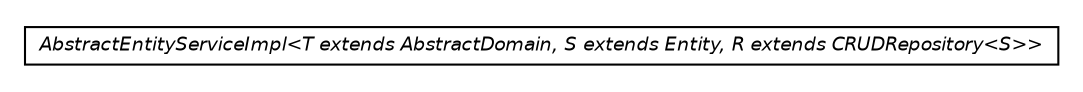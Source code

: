 #!/usr/local/bin/dot
#
# Class diagram 
# Generated by UMLGraph version R5_6 (http://www.umlgraph.org/)
#

digraph G {
	edge [fontname="Helvetica",fontsize=10,labelfontname="Helvetica",labelfontsize=10];
	node [fontname="Helvetica",fontsize=10,shape=plaintext];
	nodesep=0.25;
	ranksep=0.5;
	// net.ljcomputing.core.service.impl.AbstractEntityServiceImpl<T extends net.ljcomputing.core.domain.AbstractDomain, S extends net.ljcomputing.core.entity.Entity, R extends org.springframework.data.neo4j.repository.CRUDRepository<S>>
	c19 [label=<<table title="net.ljcomputing.core.service.impl.AbstractEntityServiceImpl" border="0" cellborder="1" cellspacing="0" cellpadding="2" port="p" href="./AbstractEntityServiceImpl.html">
		<tr><td><table border="0" cellspacing="0" cellpadding="1">
<tr><td align="center" balign="center"><font face="Helvetica-Oblique"> AbstractEntityServiceImpl&lt;T extends AbstractDomain, S extends Entity, R extends CRUDRepository&lt;S&gt;&gt; </font></td></tr>
		</table></td></tr>
		</table>>, URL="./AbstractEntityServiceImpl.html", fontname="Helvetica", fontcolor="black", fontsize=9.0];
}

